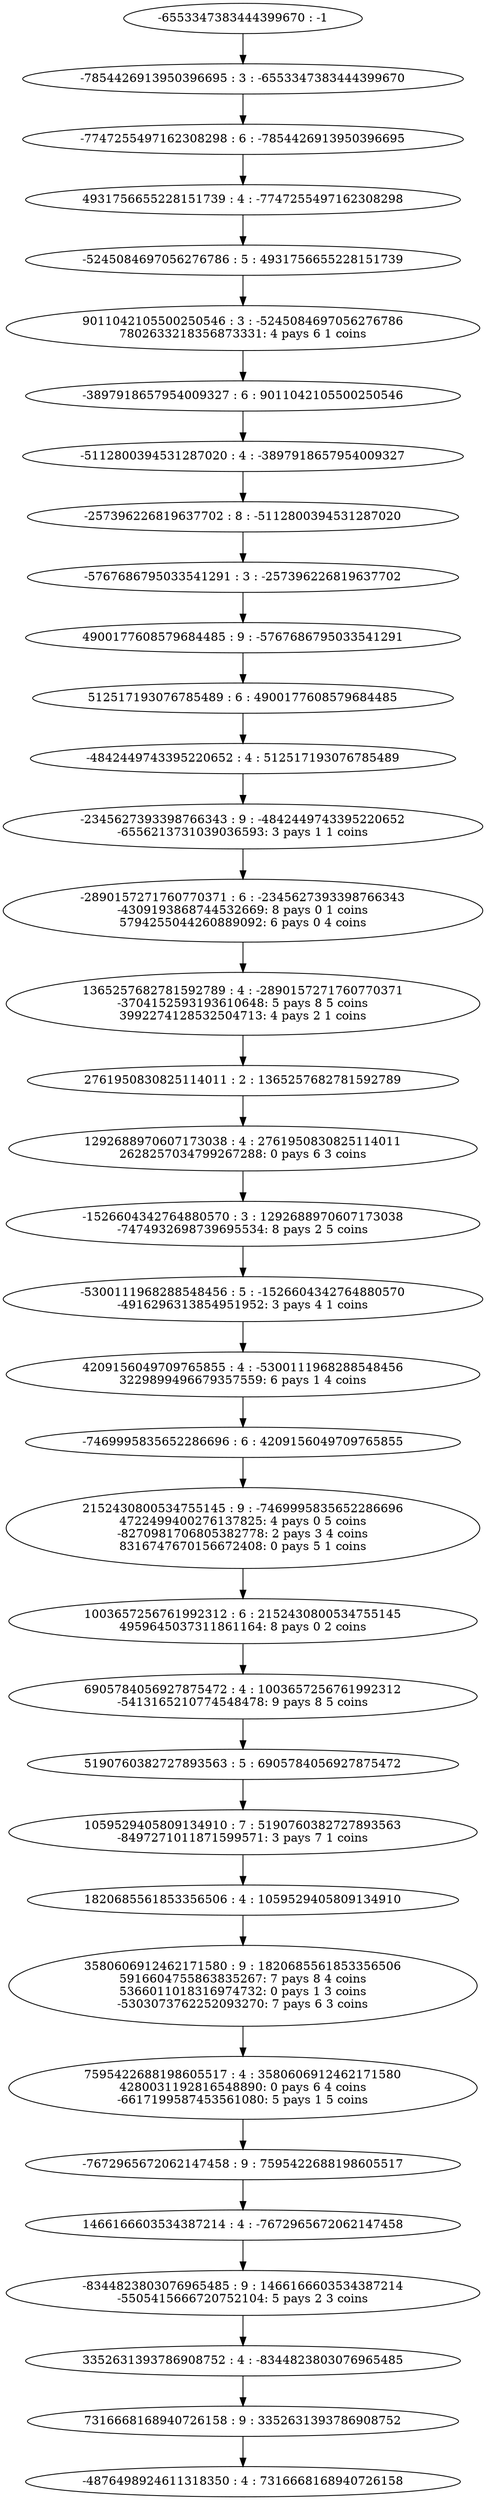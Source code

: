 digraph "plots_10_0.9_0.8_1000000.0_6000.0_2880000.0/tree_0.dot" {
	0 [label="-6553347383444399670 : -1"]
	1 [label="-7854426913950396695 : 3 : -6553347383444399670
"]
	2 [label="-7747255497162308298 : 6 : -7854426913950396695
"]
	3 [label="4931756655228151739 : 4 : -7747255497162308298
"]
	4 [label="-5245084697056276786 : 5 : 4931756655228151739
"]
	5 [label="9011042105500250546 : 3 : -5245084697056276786
7802633218356873331: 4 pays 6 1 coins
"]
	6 [label="-3897918657954009327 : 6 : 9011042105500250546
"]
	7 [label="-5112800394531287020 : 4 : -3897918657954009327
"]
	8 [label="-257396226819637702 : 8 : -5112800394531287020
"]
	9 [label="-5767686795033541291 : 3 : -257396226819637702
"]
	10 [label="4900177608579684485 : 9 : -5767686795033541291
"]
	11 [label="512517193076785489 : 6 : 4900177608579684485
"]
	12 [label="-4842449743395220652 : 4 : 512517193076785489
"]
	13 [label="-2345627393398766343 : 9 : -4842449743395220652
-6556213731039036593: 3 pays 1 1 coins
"]
	14 [label="-2890157271760770371 : 6 : -2345627393398766343
-4309193868744532669: 8 pays 0 1 coins
5794255044260889092: 6 pays 0 4 coins
"]
	15 [label="1365257682781592789 : 4 : -2890157271760770371
-3704152593193610648: 5 pays 8 5 coins
3992274128532504713: 4 pays 2 1 coins
"]
	16 [label="2761950830825114011 : 2 : 1365257682781592789
"]
	17 [label="1292688970607173038 : 4 : 2761950830825114011
2628257034799267288: 0 pays 6 3 coins
"]
	18 [label="-1526604342764880570 : 3 : 1292688970607173038
-7474932698739695534: 8 pays 2 5 coins
"]
	19 [label="-5300111968288548456 : 5 : -1526604342764880570
-4916296313854951952: 3 pays 4 1 coins
"]
	20 [label="4209156049709765855 : 4 : -5300111968288548456
3229899496679357559: 6 pays 1 4 coins
"]
	21 [label="-7469995835652286696 : 6 : 4209156049709765855
"]
	22 [label="2152430800534755145 : 9 : -7469995835652286696
4722499400276137825: 4 pays 0 5 coins
-8270981706805382778: 2 pays 3 4 coins
8316747670156672408: 0 pays 5 1 coins
"]
	23 [label="1003657256761992312 : 6 : 2152430800534755145
4959645037311861164: 8 pays 0 2 coins
"]
	24 [label="6905784056927875472 : 4 : 1003657256761992312
-5413165210774548478: 9 pays 8 5 coins
"]
	25 [label="5190760382727893563 : 5 : 6905784056927875472
"]
	26 [label="1059529405809134910 : 7 : 5190760382727893563
-8497271011871599571: 3 pays 7 1 coins
"]
	27 [label="1820685561853356506 : 4 : 1059529405809134910
"]
	28 [label="3580606912462171580 : 9 : 1820685561853356506
5916604755863835267: 7 pays 8 4 coins
5366011018316974732: 0 pays 1 3 coins
-5303073762252093270: 7 pays 6 3 coins
"]
	29 [label="7595422688198605517 : 4 : 3580606912462171580
4280031192816548890: 0 pays 6 4 coins
-6617199587453561080: 5 pays 1 5 coins
"]
	30 [label="-7672965672062147458 : 9 : 7595422688198605517
"]
	31 [label="1466166603534387214 : 4 : -7672965672062147458
"]
	32 [label="-8344823803076965485 : 9 : 1466166603534387214
-5505415666720752104: 5 pays 2 3 coins
"]
	33 [label="3352631393786908752 : 4 : -8344823803076965485
"]
	34 [label="7316668168940726158 : 9 : 3352631393786908752
"]
	35 [label="-4876498924611318350 : 4 : 7316668168940726158
"]
	0 -> 1
	1 -> 2
	2 -> 3
	3 -> 4
	4 -> 5
	5 -> 6
	6 -> 7
	7 -> 8
	8 -> 9
	9 -> 10
	10 -> 11
	11 -> 12
	12 -> 13
	13 -> 14
	14 -> 15
	15 -> 16
	16 -> 17
	17 -> 18
	18 -> 19
	19 -> 20
	20 -> 21
	21 -> 22
	22 -> 23
	23 -> 24
	24 -> 25
	25 -> 26
	26 -> 27
	27 -> 28
	28 -> 29
	29 -> 30
	30 -> 31
	31 -> 32
	32 -> 33
	33 -> 34
	34 -> 35
}
